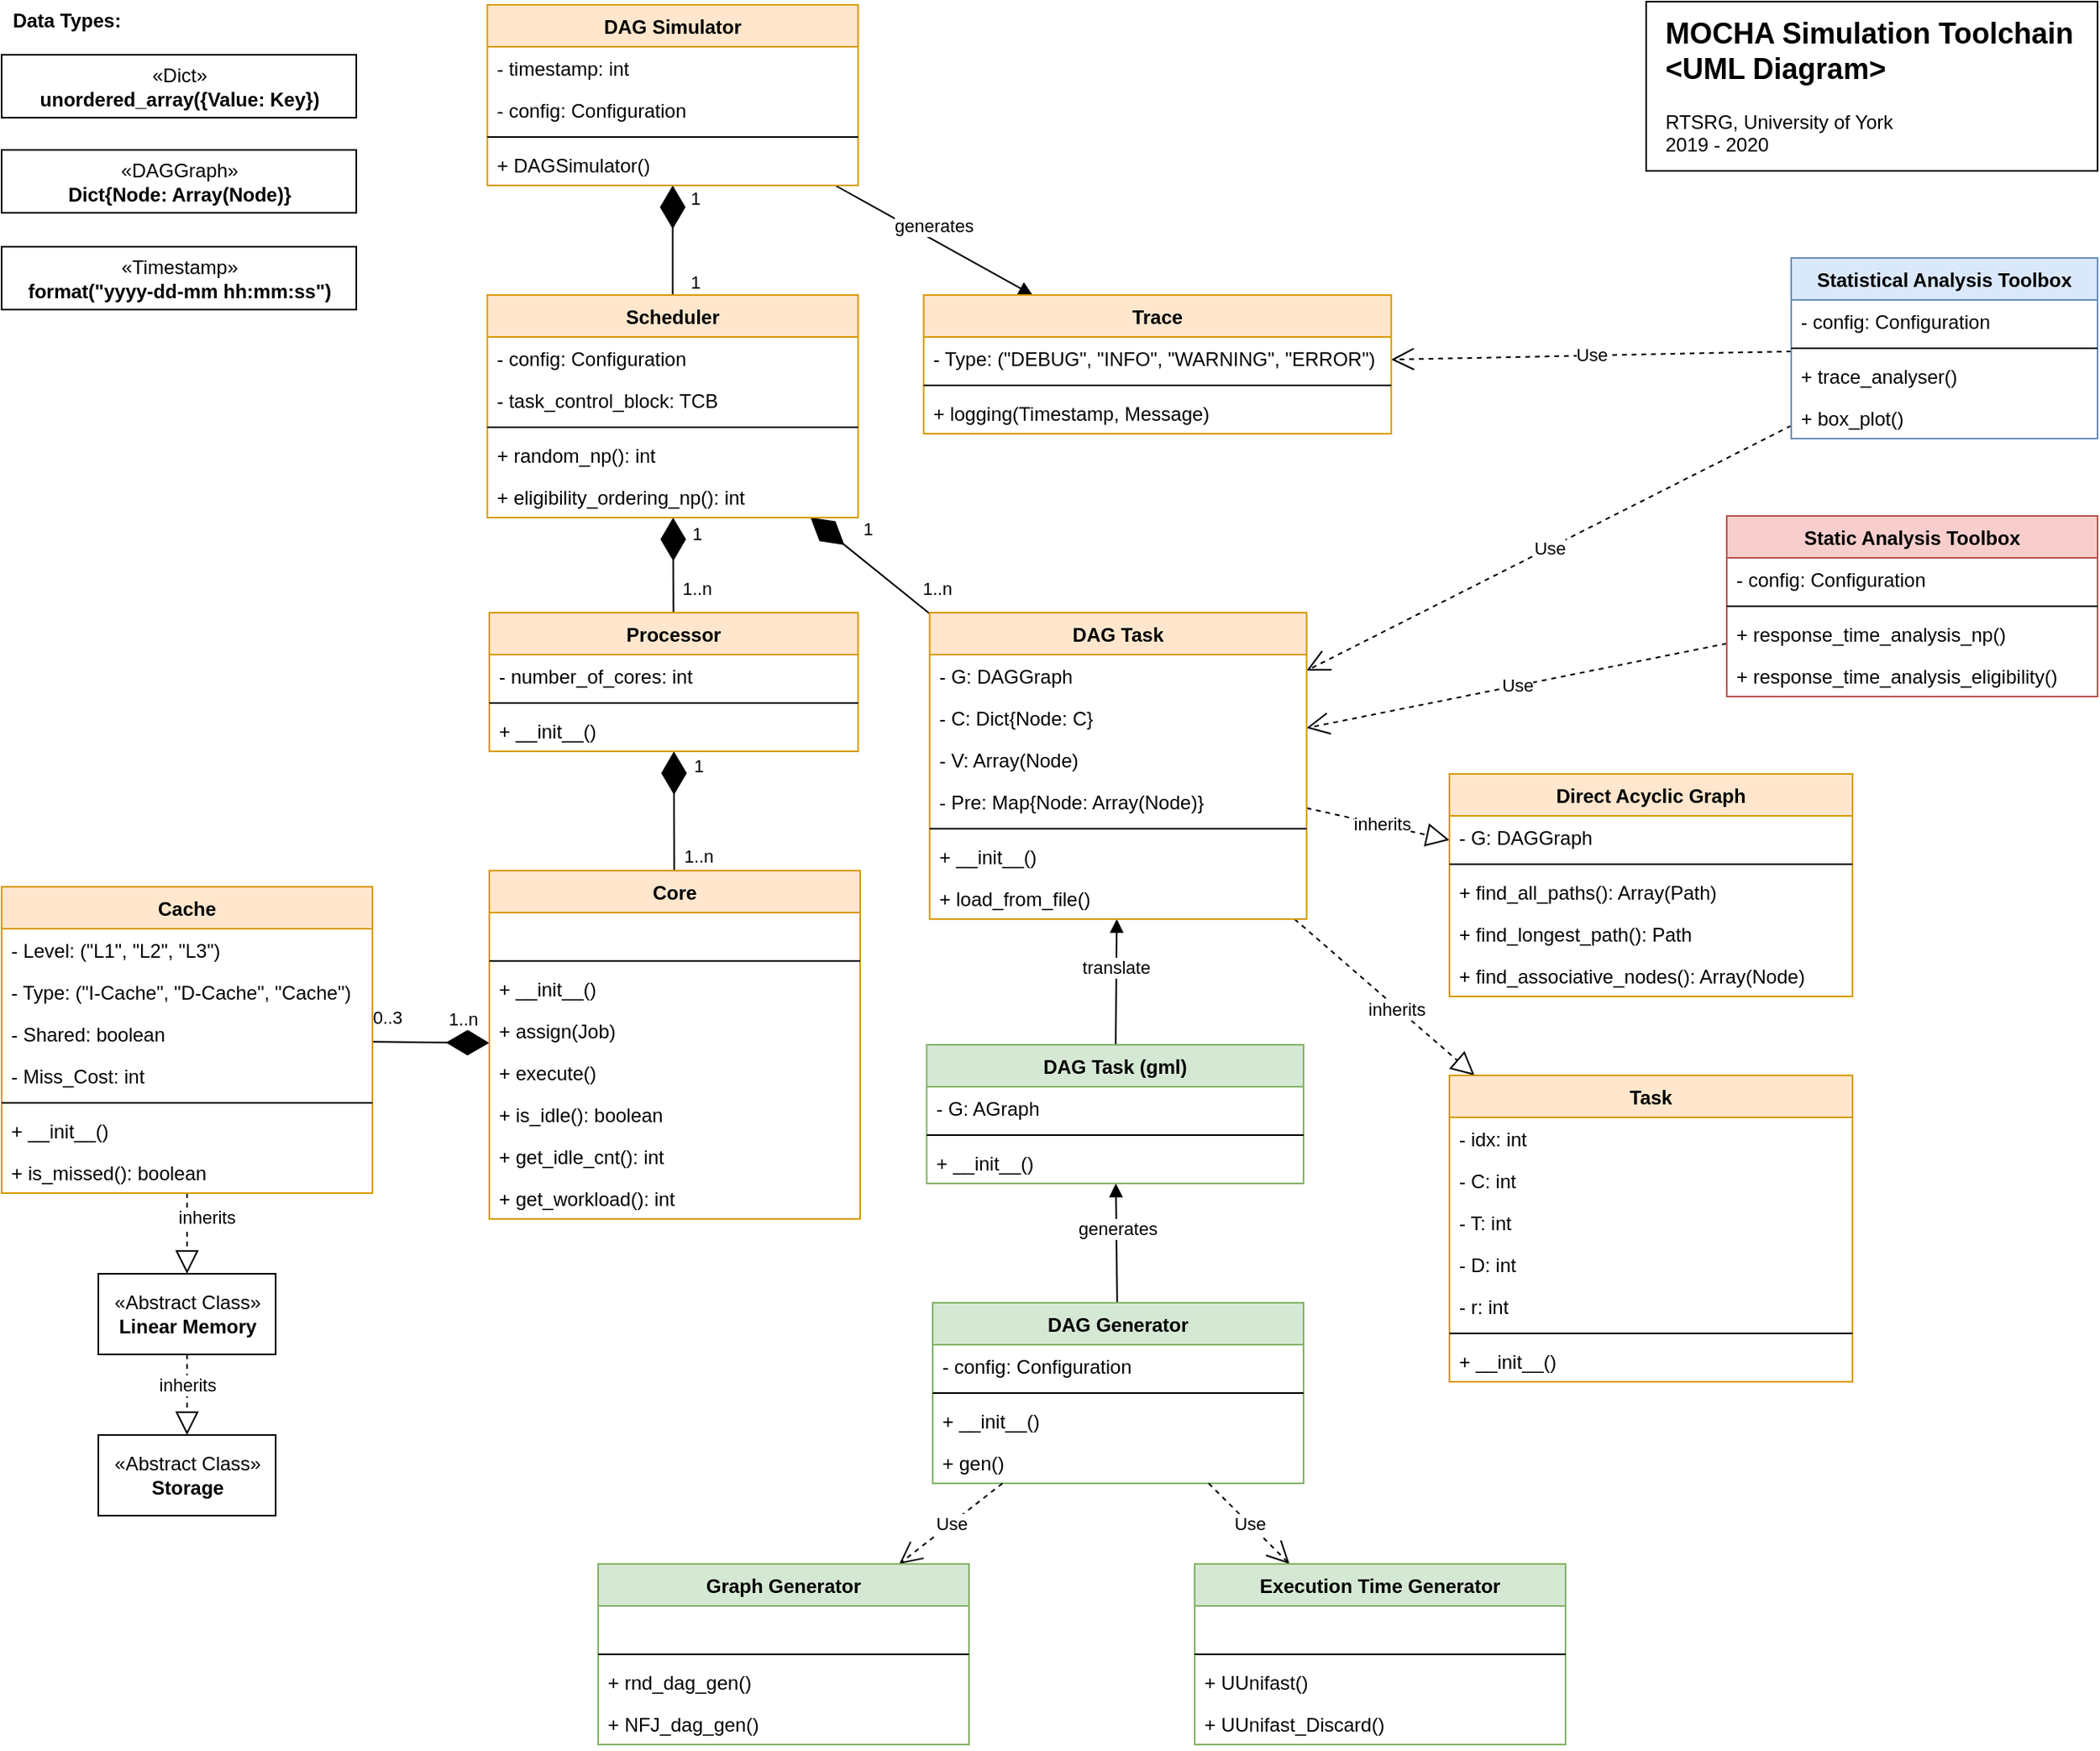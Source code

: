<mxfile version="13.0.3" type="device"><diagram id="6-OH7U_03vElTwhA2fwM" name="Page-1"><mxGraphModel dx="893" dy="1185" grid="1" gridSize="10" guides="1" tooltips="1" connect="1" arrows="1" fold="1" page="1" pageScale="1" pageWidth="1169" pageHeight="827" math="0" shadow="0"><root><mxCell id="0"/><mxCell id="1" parent="0"/><mxCell id="pnFGtpSJ7xCQmjL27AqW-20" value="" style="rounded=0;whiteSpace=wrap;html=1;" vertex="1" parent="1"><mxGeometry x="2210" y="21" width="280" height="105" as="geometry"/></mxCell><mxCell id="3ggw4zeHpCpovU7XsNyM-5" value="" style="endArrow=diamondThin;endFill=1;endSize=24;html=1;" parent="1" source="3ggw4zeHpCpovU7XsNyM-1" target="w5lps-WtKNnijoHzqmJ7-140" edge="1"><mxGeometry width="160" relative="1" as="geometry"><mxPoint x="1741.25" y="273" as="sourcePoint"/><mxPoint x="1901.25" y="273" as="targetPoint"/></mxGeometry></mxCell><mxCell id="3ggw4zeHpCpovU7XsNyM-6" value="1" style="edgeLabel;html=1;align=center;verticalAlign=middle;resizable=0;points=[];" parent="3ggw4zeHpCpovU7XsNyM-5" vertex="1" connectable="0"><mxGeometry x="0.575" y="-1" relative="1" as="geometry"><mxPoint x="13.55" y="-7.05" as="offset"/></mxGeometry></mxCell><mxCell id="3ggw4zeHpCpovU7XsNyM-15" value="1..n" style="edgeLabel;html=1;align=center;verticalAlign=middle;resizable=0;points=[];" parent="3ggw4zeHpCpovU7XsNyM-5" vertex="1" connectable="0"><mxGeometry x="-0.841" relative="1" as="geometry"><mxPoint x="14.71" y="-3.6" as="offset"/></mxGeometry></mxCell><mxCell id="3ggw4zeHpCpovU7XsNyM-29" value="" style="endArrow=diamondThin;endFill=1;endSize=24;html=1;" parent="1" source="3ggw4zeHpCpovU7XsNyM-25" target="3ggw4zeHpCpovU7XsNyM-1" edge="1"><mxGeometry width="160" relative="1" as="geometry"><mxPoint x="1651.257" y="459" as="sourcePoint"/><mxPoint x="1450" y="703" as="targetPoint"/></mxGeometry></mxCell><mxCell id="3ggw4zeHpCpovU7XsNyM-30" value="1..n" style="edgeLabel;html=1;align=center;verticalAlign=middle;resizable=0;points=[];" parent="3ggw4zeHpCpovU7XsNyM-29" vertex="1" connectable="0"><mxGeometry x="0.575" y="-1" relative="1" as="geometry"><mxPoint x="-0.8" y="-16" as="offset"/></mxGeometry></mxCell><mxCell id="3ggw4zeHpCpovU7XsNyM-31" value="0..3" style="edgeLabel;html=1;align=center;verticalAlign=middle;resizable=0;points=[];" parent="3ggw4zeHpCpovU7XsNyM-29" vertex="1" connectable="0"><mxGeometry x="-0.841" relative="1" as="geometry"><mxPoint x="2.8" y="-15" as="offset"/></mxGeometry></mxCell><mxCell id="3ggw4zeHpCpovU7XsNyM-70" value="Use" style="endArrow=open;endSize=12;dashed=1;html=1;" parent="1" source="3ggw4zeHpCpovU7XsNyM-66" target="3ggw4zeHpCpovU7XsNyM-47" edge="1"><mxGeometry width="160" relative="1" as="geometry"><mxPoint x="1111.25" y="493" as="sourcePoint"/><mxPoint x="1271.25" y="493" as="targetPoint"/></mxGeometry></mxCell><mxCell id="3ggw4zeHpCpovU7XsNyM-71" value="Use" style="endArrow=open;endSize=12;dashed=1;html=1;" parent="1" source="3ggw4zeHpCpovU7XsNyM-66" target="w5lps-WtKNnijoHzqmJ7-148" edge="1"><mxGeometry width="160" relative="1" as="geometry"><mxPoint x="1369.983" y="353" as="sourcePoint"/><mxPoint x="1442.517" y="289.0" as="targetPoint"/></mxGeometry></mxCell><mxCell id="3ggw4zeHpCpovU7XsNyM-72" value="Use" style="endArrow=open;endSize=12;dashed=1;html=1;" parent="1" source="3ggw4zeHpCpovU7XsNyM-62" target="w5lps-WtKNnijoHzqmJ7-148" edge="1"><mxGeometry width="160" relative="1" as="geometry"><mxPoint x="2212.927" y="453" as="sourcePoint"/><mxPoint x="2169.573" y="229.0" as="targetPoint"/></mxGeometry></mxCell><mxCell id="3ggw4zeHpCpovU7XsNyM-73" value="" style="endArrow=block;dashed=1;endFill=0;endSize=12;html=1;" parent="1" source="w5lps-WtKNnijoHzqmJ7-148" target="-hGD3cOcRjUI10XlKeV7-1" edge="1"><mxGeometry width="160" relative="1" as="geometry"><mxPoint x="1971.25" y="733" as="sourcePoint"/><mxPoint x="2131.25" y="733" as="targetPoint"/></mxGeometry></mxCell><mxCell id="3ggw4zeHpCpovU7XsNyM-74" value="inherits" style="edgeLabel;html=1;align=center;verticalAlign=middle;resizable=0;points=[];" parent="3ggw4zeHpCpovU7XsNyM-73" vertex="1" connectable="0"><mxGeometry x="0.287" relative="1" as="geometry"><mxPoint x="-10.7" y="-2.87" as="offset"/></mxGeometry></mxCell><mxCell id="3ggw4zeHpCpovU7XsNyM-75" value="" style="endArrow=block;dashed=1;endFill=0;endSize=12;html=1;" parent="1" source="w5lps-WtKNnijoHzqmJ7-148" target="3ggw4zeHpCpovU7XsNyM-8" edge="1"><mxGeometry width="160" relative="1" as="geometry"><mxPoint x="2041.25" y="421.994" as="sourcePoint"/><mxPoint x="2137.5" y="386.696" as="targetPoint"/></mxGeometry></mxCell><mxCell id="3ggw4zeHpCpovU7XsNyM-76" value="inherits" style="edgeLabel;html=1;align=center;verticalAlign=middle;resizable=0;points=[];" parent="3ggw4zeHpCpovU7XsNyM-75" vertex="1" connectable="0"><mxGeometry x="0.287" relative="1" as="geometry"><mxPoint x="-8.73" y="-6.8" as="offset"/></mxGeometry></mxCell><mxCell id="3ggw4zeHpCpovU7XsNyM-82" value="generates" style="html=1;verticalAlign=bottom;endArrow=block;" parent="1" source="3ggw4zeHpCpovU7XsNyM-99" target="gYqfbF2HF4diBc53iQR2-1" edge="1"><mxGeometry width="80" relative="1" as="geometry"><mxPoint x="2040" y="-47" as="sourcePoint"/><mxPoint x="1864.372" y="849" as="targetPoint"/></mxGeometry></mxCell><mxCell id="3ggw4zeHpCpovU7XsNyM-83" value="generates" style="html=1;verticalAlign=bottom;endArrow=block;" parent="1" source="3ggw4zeHpCpovU7XsNyM-94" target="3ggw4zeHpCpovU7XsNyM-47" edge="1"><mxGeometry width="80" relative="1" as="geometry"><mxPoint x="1111.25" y="86" as="sourcePoint"/><mxPoint x="1191.25" y="86" as="targetPoint"/></mxGeometry></mxCell><mxCell id="NVMsDPzchAU0mMz19GeN-33" value="" style="endArrow=diamondThin;endFill=1;endSize=24;html=1;" parent="1" source="w5lps-WtKNnijoHzqmJ7-144" target="3ggw4zeHpCpovU7XsNyM-94" edge="1"><mxGeometry width="160" relative="1" as="geometry"><mxPoint x="1330" y="133" as="sourcePoint"/><mxPoint x="1340" y="243" as="targetPoint"/></mxGeometry></mxCell><mxCell id="NVMsDPzchAU0mMz19GeN-36" value="1" style="edgeLabel;html=1;align=center;verticalAlign=middle;resizable=0;points=[];" parent="NVMsDPzchAU0mMz19GeN-33" vertex="1" connectable="0"><mxGeometry x="0.623" relative="1" as="geometry"><mxPoint x="13.75" y="-4.8" as="offset"/></mxGeometry></mxCell><mxCell id="NVMsDPzchAU0mMz19GeN-37" value="1" style="edgeLabel;html=1;align=center;verticalAlign=middle;resizable=0;points=[];" parent="NVMsDPzchAU0mMz19GeN-33" vertex="1" connectable="0"><mxGeometry x="-0.753" relative="1" as="geometry"><mxPoint x="13.75" as="offset"/></mxGeometry></mxCell><mxCell id="NVMsDPzchAU0mMz19GeN-35" value="" style="endArrow=diamondThin;endFill=1;endSize=24;html=1;" parent="1" source="w5lps-WtKNnijoHzqmJ7-140" target="w5lps-WtKNnijoHzqmJ7-144" edge="1"><mxGeometry width="160" relative="1" as="geometry"><mxPoint x="1190" y="292.0" as="sourcePoint"/><mxPoint x="1350" y="292.0" as="targetPoint"/></mxGeometry></mxCell><mxCell id="NVMsDPzchAU0mMz19GeN-38" value="1" style="edgeLabel;html=1;align=center;verticalAlign=middle;resizable=0;points=[];" parent="NVMsDPzchAU0mMz19GeN-35" vertex="1" connectable="0"><mxGeometry x="0.695" y="-4" relative="1" as="geometry"><mxPoint x="10" y="0.67" as="offset"/></mxGeometry></mxCell><mxCell id="NVMsDPzchAU0mMz19GeN-39" value="1..n" style="edgeLabel;html=1;align=center;verticalAlign=middle;resizable=0;points=[];" parent="NVMsDPzchAU0mMz19GeN-35" vertex="1" connectable="0"><mxGeometry x="-0.781" relative="1" as="geometry"><mxPoint x="14.19" y="-8.8" as="offset"/></mxGeometry></mxCell><mxCell id="NVMsDPzchAU0mMz19GeN-40" value="" style="endArrow=diamondThin;endFill=1;endSize=24;html=1;" parent="1" source="w5lps-WtKNnijoHzqmJ7-148" target="w5lps-WtKNnijoHzqmJ7-144" edge="1"><mxGeometry width="160" relative="1" as="geometry"><mxPoint x="1770.002" y="375" as="sourcePoint"/><mxPoint x="1770.265" y="303" as="targetPoint"/></mxGeometry></mxCell><mxCell id="NVMsDPzchAU0mMz19GeN-41" value="1" style="edgeLabel;html=1;align=center;verticalAlign=middle;resizable=0;points=[];" parent="NVMsDPzchAU0mMz19GeN-40" vertex="1" connectable="0"><mxGeometry x="0.695" y="-4" relative="1" as="geometry"><mxPoint x="21.01" y="0.67" as="offset"/></mxGeometry></mxCell><mxCell id="NVMsDPzchAU0mMz19GeN-42" value="1..n" style="edgeLabel;html=1;align=center;verticalAlign=middle;resizable=0;points=[];" parent="NVMsDPzchAU0mMz19GeN-40" vertex="1" connectable="0"><mxGeometry x="-0.781" relative="1" as="geometry"><mxPoint x="12.7" y="-8.96" as="offset"/></mxGeometry></mxCell><mxCell id="LSSNZUkn78cPcy1X6nxh-16" value="«Abstract Class»&lt;br&gt;&lt;b&gt;Linear Memory&lt;/b&gt;" style="html=1;" parent="1" vertex="1"><mxGeometry x="1250" y="810" width="110" height="50" as="geometry"/></mxCell><mxCell id="LSSNZUkn78cPcy1X6nxh-17" value="«Abstract Class»&lt;br&gt;&lt;b&gt;Storage&lt;/b&gt;" style="html=1;" parent="1" vertex="1"><mxGeometry x="1250" y="910" width="110" height="50" as="geometry"/></mxCell><mxCell id="LSSNZUkn78cPcy1X6nxh-19" value="" style="endArrow=block;dashed=1;endFill=0;endSize=12;html=1;" parent="1" source="3ggw4zeHpCpovU7XsNyM-25" target="LSSNZUkn78cPcy1X6nxh-16" edge="1"><mxGeometry width="160" relative="1" as="geometry"><mxPoint x="776" y="510" as="sourcePoint"/><mxPoint x="936" y="510" as="targetPoint"/></mxGeometry></mxCell><mxCell id="LSSNZUkn78cPcy1X6nxh-20" value="inherits" style="edgeLabel;html=1;align=center;verticalAlign=middle;resizable=0;points=[];" parent="LSSNZUkn78cPcy1X6nxh-19" vertex="1" connectable="0"><mxGeometry x="0.175" y="1" relative="1" as="geometry"><mxPoint x="11" y="-15" as="offset"/></mxGeometry></mxCell><mxCell id="LSSNZUkn78cPcy1X6nxh-21" value="" style="endArrow=block;dashed=1;endFill=0;endSize=12;html=1;" parent="1" source="LSSNZUkn78cPcy1X6nxh-16" target="LSSNZUkn78cPcy1X6nxh-17" edge="1"><mxGeometry width="160" relative="1" as="geometry"><mxPoint x="1200" y="675" as="sourcePoint"/><mxPoint x="1106" y="675" as="targetPoint"/></mxGeometry></mxCell><mxCell id="LSSNZUkn78cPcy1X6nxh-22" value="inherits" style="edgeLabel;html=1;align=center;verticalAlign=middle;resizable=0;points=[];" parent="LSSNZUkn78cPcy1X6nxh-21" vertex="1" connectable="0"><mxGeometry x="0.175" y="1" relative="1" as="geometry"><mxPoint x="-1" y="-11" as="offset"/></mxGeometry></mxCell><mxCell id="LSSNZUkn78cPcy1X6nxh-25" value="«DAGGraph»&lt;br&gt;&lt;b&gt;Dict{Node: Array(Node)}&lt;/b&gt;" style="html=1;" parent="1" vertex="1"><mxGeometry x="1190" y="113" width="220" height="39" as="geometry"/></mxCell><mxCell id="LSSNZUkn78cPcy1X6nxh-26" value="&lt;font style=&quot;font-size: 18px&quot;&gt;MOCHA Simulation Toolchain&lt;br&gt;&amp;lt;UML Diagram&amp;gt;&lt;/font&gt;&lt;br&gt;&lt;span style=&quot;font-weight: normal&quot;&gt;&lt;br&gt;RTSRG, University of York&lt;br&gt;2019 - 2020&lt;/span&gt;" style="text;html=1;align=left;verticalAlign=middle;resizable=0;points=[];autosize=1;fontStyle=1" parent="1" vertex="1"><mxGeometry x="2220" y="33.5" width="270" height="80" as="geometry"/></mxCell><mxCell id="LSSNZUkn78cPcy1X6nxh-29" value="«Dict»&lt;br&gt;&lt;b&gt;unordered_array({Value: Key})&lt;/b&gt;" style="html=1;" parent="1" vertex="1"><mxGeometry x="1190" y="54" width="220" height="39" as="geometry"/></mxCell><mxCell id="LSSNZUkn78cPcy1X6nxh-32" value="Data Types:" style="text;html=1;align=center;verticalAlign=middle;resizable=0;points=[];autosize=1;fontStyle=1" parent="1" vertex="1"><mxGeometry x="1190" y="23" width="80" height="20" as="geometry"/></mxCell><mxCell id="LSSNZUkn78cPcy1X6nxh-33" value="«Timestamp»&lt;br&gt;&lt;b&gt;format(&quot;yyyy-dd-mm hh:mm:ss&quot;)&lt;/b&gt;" style="html=1;" parent="1" vertex="1"><mxGeometry x="1190" y="173" width="220" height="39" as="geometry"/></mxCell><mxCell id="3ggw4zeHpCpovU7XsNyM-94" value="DAG Simulator" style="swimlane;fontStyle=1;align=center;verticalAlign=top;childLayout=stackLayout;horizontal=1;startSize=26;horizontalStack=0;resizeParent=1;resizeParentMax=0;resizeLast=0;collapsible=1;marginBottom=0;fillColor=#ffe6cc;strokeColor=#d79b00;" parent="1" vertex="1"><mxGeometry x="1491.25" y="23" width="230" height="112" as="geometry"><mxRectangle x="940" y="741" width="90" height="26" as="alternateBounds"/></mxGeometry></mxCell><mxCell id="NVMsDPzchAU0mMz19GeN-3" value="- timestamp: int" style="text;strokeColor=none;fillColor=none;align=left;verticalAlign=top;spacingLeft=4;spacingRight=4;overflow=hidden;rotatable=0;points=[[0,0.5],[1,0.5]];portConstraint=eastwest;" parent="3ggw4zeHpCpovU7XsNyM-94" vertex="1"><mxGeometry y="26" width="230" height="26" as="geometry"/></mxCell><mxCell id="NVMsDPzchAU0mMz19GeN-26" value="- config: Configuration" style="text;strokeColor=none;fillColor=none;align=left;verticalAlign=top;spacingLeft=4;spacingRight=4;overflow=hidden;rotatable=0;points=[[0,0.5],[1,0.5]];portConstraint=eastwest;" parent="3ggw4zeHpCpovU7XsNyM-94" vertex="1"><mxGeometry y="52" width="230" height="26" as="geometry"/></mxCell><mxCell id="3ggw4zeHpCpovU7XsNyM-96" value="" style="line;strokeWidth=1;fillColor=none;align=left;verticalAlign=middle;spacingTop=-1;spacingLeft=3;spacingRight=3;rotatable=0;labelPosition=right;points=[];portConstraint=eastwest;" parent="3ggw4zeHpCpovU7XsNyM-94" vertex="1"><mxGeometry y="78" width="230" height="8" as="geometry"/></mxCell><mxCell id="NVMsDPzchAU0mMz19GeN-2" value="+ DAGSimulator()" style="text;strokeColor=none;fillColor=none;align=left;verticalAlign=top;spacingLeft=4;spacingRight=4;overflow=hidden;rotatable=0;points=[[0,0.5],[1,0.5]];portConstraint=eastwest;" parent="3ggw4zeHpCpovU7XsNyM-94" vertex="1"><mxGeometry y="86" width="230" height="26" as="geometry"/></mxCell><mxCell id="w5lps-WtKNnijoHzqmJ7-144" value="Scheduler" style="swimlane;fontStyle=1;align=center;verticalAlign=top;childLayout=stackLayout;horizontal=1;startSize=26;horizontalStack=0;resizeParent=1;resizeParentMax=0;resizeLast=0;collapsible=1;marginBottom=0;fillColor=#ffe6cc;strokeColor=#d79b00;" parent="1" vertex="1"><mxGeometry x="1491.25" y="203" width="230" height="138" as="geometry"><mxRectangle x="940" y="741" width="90" height="26" as="alternateBounds"/></mxGeometry></mxCell><mxCell id="NVMsDPzchAU0mMz19GeN-11" value="- config: Configuration" style="text;strokeColor=none;fillColor=none;align=left;verticalAlign=top;spacingLeft=4;spacingRight=4;overflow=hidden;rotatable=0;points=[[0,0.5],[1,0.5]];portConstraint=eastwest;" parent="w5lps-WtKNnijoHzqmJ7-144" vertex="1"><mxGeometry y="26" width="230" height="26" as="geometry"/></mxCell><mxCell id="NVMsDPzchAU0mMz19GeN-43" value="- task_control_block: TCB" style="text;strokeColor=none;fillColor=none;align=left;verticalAlign=top;spacingLeft=4;spacingRight=4;overflow=hidden;rotatable=0;points=[[0,0.5],[1,0.5]];portConstraint=eastwest;" parent="w5lps-WtKNnijoHzqmJ7-144" vertex="1"><mxGeometry y="52" width="230" height="26" as="geometry"/></mxCell><mxCell id="w5lps-WtKNnijoHzqmJ7-146" value="" style="line;strokeWidth=1;fillColor=none;align=left;verticalAlign=middle;spacingTop=-1;spacingLeft=3;spacingRight=3;rotatable=0;labelPosition=right;points=[];portConstraint=eastwest;" parent="w5lps-WtKNnijoHzqmJ7-144" vertex="1"><mxGeometry y="78" width="230" height="8" as="geometry"/></mxCell><mxCell id="w5lps-WtKNnijoHzqmJ7-147" value="+ random_np(): int" style="text;strokeColor=none;fillColor=none;align=left;verticalAlign=top;spacingLeft=4;spacingRight=4;overflow=hidden;rotatable=0;points=[[0,0.5],[1,0.5]];portConstraint=eastwest;" parent="w5lps-WtKNnijoHzqmJ7-144" vertex="1"><mxGeometry y="86" width="230" height="26" as="geometry"/></mxCell><mxCell id="3ggw4zeHpCpovU7XsNyM-93" value="+ eligibility_ordering_np(): int" style="text;strokeColor=none;fillColor=none;align=left;verticalAlign=top;spacingLeft=4;spacingRight=4;overflow=hidden;rotatable=0;points=[[0,0.5],[1,0.5]];portConstraint=eastwest;" parent="w5lps-WtKNnijoHzqmJ7-144" vertex="1"><mxGeometry y="112" width="230" height="26" as="geometry"/></mxCell><mxCell id="gYqfbF2HF4diBc53iQR2-8" value="translate" style="html=1;verticalAlign=bottom;endArrow=block;" parent="1" source="gYqfbF2HF4diBc53iQR2-1" target="w5lps-WtKNnijoHzqmJ7-148" edge="1"><mxGeometry width="80" relative="1" as="geometry"><mxPoint x="1879.409" y="900" as="sourcePoint"/><mxPoint x="1880.561" y="742" as="targetPoint"/></mxGeometry></mxCell><mxCell id="3ggw4zeHpCpovU7XsNyM-47" value="Trace" style="swimlane;fontStyle=1;align=center;verticalAlign=top;childLayout=stackLayout;horizontal=1;startSize=26;horizontalStack=0;resizeParent=1;resizeParentMax=0;resizeLast=0;collapsible=1;marginBottom=0;fillColor=#ffe6cc;strokeColor=#d79b00;" parent="1" vertex="1"><mxGeometry x="1761.88" y="203" width="290" height="86" as="geometry"/></mxCell><mxCell id="NVMsDPzchAU0mMz19GeN-12" value="- Type: (&quot;DEBUG&quot;, &quot;INFO&quot;, &quot;WARNING&quot;, &quot;ERROR&quot;)" style="text;strokeColor=none;fillColor=none;align=left;verticalAlign=top;spacingLeft=4;spacingRight=4;overflow=hidden;rotatable=0;points=[[0,0.5],[1,0.5]];portConstraint=eastwest;" parent="3ggw4zeHpCpovU7XsNyM-47" vertex="1"><mxGeometry y="26" width="290" height="26" as="geometry"/></mxCell><mxCell id="3ggw4zeHpCpovU7XsNyM-49" value="" style="line;strokeWidth=1;fillColor=none;align=left;verticalAlign=middle;spacingTop=-1;spacingLeft=3;spacingRight=3;rotatable=0;labelPosition=right;points=[];portConstraint=eastwest;" parent="3ggw4zeHpCpovU7XsNyM-47" vertex="1"><mxGeometry y="52" width="290" height="8" as="geometry"/></mxCell><mxCell id="3ggw4zeHpCpovU7XsNyM-50" value="+ logging(Timestamp, Message)" style="text;strokeColor=none;fillColor=none;align=left;verticalAlign=top;spacingLeft=4;spacingRight=4;overflow=hidden;rotatable=0;points=[[0,0.5],[1,0.5]];portConstraint=eastwest;" parent="3ggw4zeHpCpovU7XsNyM-47" vertex="1"><mxGeometry y="60" width="290" height="26" as="geometry"/></mxCell><mxCell id="w5lps-WtKNnijoHzqmJ7-140" value="Processor" style="swimlane;fontStyle=1;align=center;verticalAlign=top;childLayout=stackLayout;horizontal=1;startSize=26;horizontalStack=0;resizeParent=1;resizeParentMax=0;resizeLast=0;collapsible=1;marginBottom=0;fillColor=#ffe6cc;strokeColor=#d79b00;" parent="1" vertex="1"><mxGeometry x="1492.5" y="400" width="228.75" height="86" as="geometry"/></mxCell><mxCell id="NVMsDPzchAU0mMz19GeN-1" value="- number_of_cores: int" style="text;strokeColor=none;fillColor=none;align=left;verticalAlign=top;spacingLeft=4;spacingRight=4;overflow=hidden;rotatable=0;points=[[0,0.5],[1,0.5]];portConstraint=eastwest;" parent="w5lps-WtKNnijoHzqmJ7-140" vertex="1"><mxGeometry y="26" width="228.75" height="26" as="geometry"/></mxCell><mxCell id="w5lps-WtKNnijoHzqmJ7-142" value="" style="line;strokeWidth=1;fillColor=none;align=left;verticalAlign=middle;spacingTop=-1;spacingLeft=3;spacingRight=3;rotatable=0;labelPosition=right;points=[];portConstraint=eastwest;" parent="w5lps-WtKNnijoHzqmJ7-140" vertex="1"><mxGeometry y="52" width="228.75" height="8" as="geometry"/></mxCell><mxCell id="NVMsDPzchAU0mMz19GeN-10" value="+ __init__()" style="text;strokeColor=none;fillColor=none;align=left;verticalAlign=top;spacingLeft=4;spacingRight=4;overflow=hidden;rotatable=0;points=[[0,0.5],[1,0.5]];portConstraint=eastwest;" parent="w5lps-WtKNnijoHzqmJ7-140" vertex="1"><mxGeometry y="60" width="228.75" height="26" as="geometry"/></mxCell><mxCell id="3ggw4zeHpCpovU7XsNyM-1" value="Core" style="swimlane;fontStyle=1;align=center;verticalAlign=top;childLayout=stackLayout;horizontal=1;startSize=26;horizontalStack=0;resizeParent=1;resizeParentMax=0;resizeLast=0;collapsible=1;marginBottom=0;fillColor=#ffe6cc;strokeColor=#d79b00;" parent="1" vertex="1"><mxGeometry x="1492.5" y="560" width="230" height="216" as="geometry"/></mxCell><mxCell id="NVMsDPzchAU0mMz19GeN-9" value=" " style="text;strokeColor=none;fillColor=none;align=left;verticalAlign=top;spacingLeft=4;spacingRight=4;overflow=hidden;rotatable=0;points=[[0,0.5],[1,0.5]];portConstraint=eastwest;" parent="3ggw4zeHpCpovU7XsNyM-1" vertex="1"><mxGeometry y="26" width="230" height="26" as="geometry"/></mxCell><mxCell id="3ggw4zeHpCpovU7XsNyM-3" value="" style="line;strokeWidth=1;fillColor=none;align=left;verticalAlign=middle;spacingTop=-1;spacingLeft=3;spacingRight=3;rotatable=0;labelPosition=right;points=[];portConstraint=eastwest;" parent="3ggw4zeHpCpovU7XsNyM-1" vertex="1"><mxGeometry y="52" width="230" height="8" as="geometry"/></mxCell><mxCell id="NVMsDPzchAU0mMz19GeN-49" value="+ __init__()" style="text;strokeColor=none;fillColor=none;align=left;verticalAlign=top;spacingLeft=4;spacingRight=4;overflow=hidden;rotatable=0;points=[[0,0.5],[1,0.5]];portConstraint=eastwest;" parent="3ggw4zeHpCpovU7XsNyM-1" vertex="1"><mxGeometry y="60" width="230" height="26" as="geometry"/></mxCell><mxCell id="3ggw4zeHpCpovU7XsNyM-87" value="+ assign(Job)" style="text;strokeColor=none;fillColor=none;align=left;verticalAlign=top;spacingLeft=4;spacingRight=4;overflow=hidden;rotatable=0;points=[[0,0.5],[1,0.5]];portConstraint=eastwest;" parent="3ggw4zeHpCpovU7XsNyM-1" vertex="1"><mxGeometry y="86" width="230" height="26" as="geometry"/></mxCell><mxCell id="3ggw4zeHpCpovU7XsNyM-88" value="+ execute()" style="text;strokeColor=none;fillColor=none;align=left;verticalAlign=top;spacingLeft=4;spacingRight=4;overflow=hidden;rotatable=0;points=[[0,0.5],[1,0.5]];portConstraint=eastwest;" parent="3ggw4zeHpCpovU7XsNyM-1" vertex="1"><mxGeometry y="112" width="230" height="26" as="geometry"/></mxCell><mxCell id="3ggw4zeHpCpovU7XsNyM-84" value="+ is_idle(): boolean" style="text;strokeColor=none;fillColor=none;align=left;verticalAlign=top;spacingLeft=4;spacingRight=4;overflow=hidden;rotatable=0;points=[[0,0.5],[1,0.5]];portConstraint=eastwest;" parent="3ggw4zeHpCpovU7XsNyM-1" vertex="1"><mxGeometry y="138" width="230" height="26" as="geometry"/></mxCell><mxCell id="3ggw4zeHpCpovU7XsNyM-86" value="+ get_idle_cnt(): int" style="text;strokeColor=none;fillColor=none;align=left;verticalAlign=top;spacingLeft=4;spacingRight=4;overflow=hidden;rotatable=0;points=[[0,0.5],[1,0.5]];portConstraint=eastwest;" parent="3ggw4zeHpCpovU7XsNyM-1" vertex="1"><mxGeometry y="164" width="230" height="26" as="geometry"/></mxCell><mxCell id="3ggw4zeHpCpovU7XsNyM-85" value="+ get_workload(): int" style="text;strokeColor=none;fillColor=none;align=left;verticalAlign=top;spacingLeft=4;spacingRight=4;overflow=hidden;rotatable=0;points=[[0,0.5],[1,0.5]];portConstraint=eastwest;" parent="3ggw4zeHpCpovU7XsNyM-1" vertex="1"><mxGeometry y="190" width="230" height="26" as="geometry"/></mxCell><mxCell id="3ggw4zeHpCpovU7XsNyM-99" value="DAG Generator" style="swimlane;fontStyle=1;align=center;verticalAlign=top;childLayout=stackLayout;horizontal=1;startSize=26;horizontalStack=0;resizeParent=1;resizeParentMax=0;resizeLast=0;collapsible=1;marginBottom=0;fillColor=#d5e8d4;strokeColor=#82b366;" parent="1" vertex="1"><mxGeometry x="1767.51" y="828" width="230" height="112" as="geometry"><mxRectangle x="940" y="741" width="90" height="26" as="alternateBounds"/></mxGeometry></mxCell><mxCell id="NVMsDPzchAU0mMz19GeN-5" value="- config: Configuration" style="text;strokeColor=none;fillColor=none;align=left;verticalAlign=top;spacingLeft=4;spacingRight=4;overflow=hidden;rotatable=0;points=[[0,0.5],[1,0.5]];portConstraint=eastwest;" parent="3ggw4zeHpCpovU7XsNyM-99" vertex="1"><mxGeometry y="26" width="230" height="26" as="geometry"/></mxCell><mxCell id="3ggw4zeHpCpovU7XsNyM-101" value="" style="line;strokeWidth=1;fillColor=none;align=left;verticalAlign=middle;spacingTop=-1;spacingLeft=3;spacingRight=3;rotatable=0;labelPosition=right;points=[];portConstraint=eastwest;" parent="3ggw4zeHpCpovU7XsNyM-99" vertex="1"><mxGeometry y="52" width="230" height="8" as="geometry"/></mxCell><mxCell id="NVMsDPzchAU0mMz19GeN-4" value="+ __init__()" style="text;strokeColor=none;fillColor=none;align=left;verticalAlign=top;spacingLeft=4;spacingRight=4;overflow=hidden;rotatable=0;points=[[0,0.5],[1,0.5]];portConstraint=eastwest;" parent="3ggw4zeHpCpovU7XsNyM-99" vertex="1"><mxGeometry y="60" width="230" height="26" as="geometry"/></mxCell><mxCell id="NVMsDPzchAU0mMz19GeN-25" value="+ gen()" style="text;strokeColor=none;fillColor=none;align=left;verticalAlign=top;spacingLeft=4;spacingRight=4;overflow=hidden;rotatable=0;points=[[0,0.5],[1,0.5]];portConstraint=eastwest;" parent="3ggw4zeHpCpovU7XsNyM-99" vertex="1"><mxGeometry y="86" width="230" height="26" as="geometry"/></mxCell><mxCell id="gYqfbF2HF4diBc53iQR2-1" value="DAG Task (gml)" style="swimlane;fontStyle=1;align=center;verticalAlign=top;childLayout=stackLayout;horizontal=1;startSize=26;horizontalStack=0;resizeParent=1;resizeParentMax=0;resizeLast=0;collapsible=1;marginBottom=0;fillColor=#d5e8d4;strokeColor=#82b366;" parent="1" vertex="1"><mxGeometry x="1763.76" y="668" width="233.75" height="86" as="geometry"/></mxCell><mxCell id="gYqfbF2HF4diBc53iQR2-2" value="- G: AGraph" style="text;strokeColor=none;fillColor=none;align=left;verticalAlign=top;spacingLeft=4;spacingRight=4;overflow=hidden;rotatable=0;points=[[0,0.5],[1,0.5]];portConstraint=eastwest;" parent="gYqfbF2HF4diBc53iQR2-1" vertex="1"><mxGeometry y="26" width="233.75" height="26" as="geometry"/></mxCell><mxCell id="gYqfbF2HF4diBc53iQR2-6" value="" style="line;strokeWidth=1;fillColor=none;align=left;verticalAlign=middle;spacingTop=-1;spacingLeft=3;spacingRight=3;rotatable=0;labelPosition=right;points=[];portConstraint=eastwest;" parent="gYqfbF2HF4diBc53iQR2-1" vertex="1"><mxGeometry y="52" width="233.75" height="8" as="geometry"/></mxCell><mxCell id="gYqfbF2HF4diBc53iQR2-7" value="+ __init__()" style="text;strokeColor=none;fillColor=none;align=left;verticalAlign=top;spacingLeft=4;spacingRight=4;overflow=hidden;rotatable=0;points=[[0,0.5],[1,0.5]];portConstraint=eastwest;" parent="gYqfbF2HF4diBc53iQR2-1" vertex="1"><mxGeometry y="60" width="233.75" height="26" as="geometry"/></mxCell><mxCell id="pnFGtpSJ7xCQmjL27AqW-16" value="Use" style="endArrow=open;endSize=12;dashed=1;html=1;" edge="1" parent="1" source="3ggw4zeHpCpovU7XsNyM-99" target="pnFGtpSJ7xCQmjL27AqW-4"><mxGeometry width="160" relative="1" as="geometry"><mxPoint x="2136" y="434.203" as="sourcePoint"/><mxPoint x="2005.63" y="471.533" as="targetPoint"/></mxGeometry></mxCell><mxCell id="pnFGtpSJ7xCQmjL27AqW-17" value="Use" style="endArrow=open;endSize=12;dashed=1;html=1;" edge="1" parent="1" source="3ggw4zeHpCpovU7XsNyM-99" target="pnFGtpSJ7xCQmjL27AqW-9"><mxGeometry width="160" relative="1" as="geometry"><mxPoint x="2146" y="444.203" as="sourcePoint"/><mxPoint x="2015.63" y="481.533" as="targetPoint"/></mxGeometry></mxCell><mxCell id="-hGD3cOcRjUI10XlKeV7-1" value="Direct Acyclic Graph" style="swimlane;fontStyle=1;align=center;verticalAlign=top;childLayout=stackLayout;horizontal=1;startSize=26;horizontalStack=0;resizeParent=1;resizeParentMax=0;resizeLast=0;collapsible=1;marginBottom=0;fillColor=#ffe6cc;strokeColor=#d79b00;" parent="1" vertex="1"><mxGeometry x="2088" y="500" width="250" height="138" as="geometry"><mxRectangle x="1786.25" y="940" width="70" height="26" as="alternateBounds"/></mxGeometry></mxCell><mxCell id="-hGD3cOcRjUI10XlKeV7-2" value="- G: DAGGraph" style="text;strokeColor=none;fillColor=none;align=left;verticalAlign=top;spacingLeft=4;spacingRight=4;overflow=hidden;rotatable=0;points=[[0,0.5],[1,0.5]];portConstraint=eastwest;" parent="-hGD3cOcRjUI10XlKeV7-1" vertex="1"><mxGeometry y="26" width="250" height="26" as="geometry"/></mxCell><mxCell id="-hGD3cOcRjUI10XlKeV7-3" value="" style="line;strokeWidth=1;fillColor=none;align=left;verticalAlign=middle;spacingTop=-1;spacingLeft=3;spacingRight=3;rotatable=0;labelPosition=right;points=[];portConstraint=eastwest;" parent="-hGD3cOcRjUI10XlKeV7-1" vertex="1"><mxGeometry y="52" width="250" height="8" as="geometry"/></mxCell><mxCell id="-hGD3cOcRjUI10XlKeV7-4" value="+ find_all_paths(): Array(Path)" style="text;strokeColor=none;fillColor=none;align=left;verticalAlign=top;spacingLeft=4;spacingRight=4;overflow=hidden;rotatable=0;points=[[0,0.5],[1,0.5]];portConstraint=eastwest;" parent="-hGD3cOcRjUI10XlKeV7-1" vertex="1"><mxGeometry y="60" width="250" height="26" as="geometry"/></mxCell><mxCell id="3ggw4zeHpCpovU7XsNyM-37" value="+ find_longest_path(): Path" style="text;strokeColor=none;fillColor=none;align=left;verticalAlign=top;spacingLeft=4;spacingRight=4;overflow=hidden;rotatable=0;points=[[0,0.5],[1,0.5]];portConstraint=eastwest;" parent="-hGD3cOcRjUI10XlKeV7-1" vertex="1"><mxGeometry y="86" width="250" height="26" as="geometry"/></mxCell><mxCell id="3ggw4zeHpCpovU7XsNyM-38" value="+ find_associative_nodes(): Array(Node)" style="text;strokeColor=none;fillColor=none;align=left;verticalAlign=top;spacingLeft=4;spacingRight=4;overflow=hidden;rotatable=0;points=[[0,0.5],[1,0.5]];portConstraint=eastwest;" parent="-hGD3cOcRjUI10XlKeV7-1" vertex="1"><mxGeometry y="112" width="250" height="26" as="geometry"/></mxCell><mxCell id="3ggw4zeHpCpovU7XsNyM-8" value="Task" style="swimlane;fontStyle=1;align=center;verticalAlign=top;childLayout=stackLayout;horizontal=1;startSize=26;horizontalStack=0;resizeParent=1;resizeParentMax=0;resizeLast=0;collapsible=1;marginBottom=0;fillColor=#ffe6cc;strokeColor=#d79b00;" parent="1" vertex="1"><mxGeometry x="2088" y="687" width="250" height="190" as="geometry"/></mxCell><mxCell id="3ggw4zeHpCpovU7XsNyM-9" value="- idx: int" style="text;strokeColor=none;fillColor=none;align=left;verticalAlign=top;spacingLeft=4;spacingRight=4;overflow=hidden;rotatable=0;points=[[0,0.5],[1,0.5]];portConstraint=eastwest;" parent="3ggw4zeHpCpovU7XsNyM-8" vertex="1"><mxGeometry y="26" width="250" height="26" as="geometry"/></mxCell><mxCell id="pnFGtpSJ7xCQmjL27AqW-3" value="- C: int" style="text;strokeColor=none;fillColor=none;align=left;verticalAlign=top;spacingLeft=4;spacingRight=4;overflow=hidden;rotatable=0;points=[[0,0.5],[1,0.5]];portConstraint=eastwest;" vertex="1" parent="3ggw4zeHpCpovU7XsNyM-8"><mxGeometry y="52" width="250" height="26" as="geometry"/></mxCell><mxCell id="3ggw4zeHpCpovU7XsNyM-22" value="- T: int" style="text;strokeColor=none;fillColor=none;align=left;verticalAlign=top;spacingLeft=4;spacingRight=4;overflow=hidden;rotatable=0;points=[[0,0.5],[1,0.5]];portConstraint=eastwest;" parent="3ggw4zeHpCpovU7XsNyM-8" vertex="1"><mxGeometry y="78" width="250" height="26" as="geometry"/></mxCell><mxCell id="3ggw4zeHpCpovU7XsNyM-23" value="- D: int" style="text;strokeColor=none;fillColor=none;align=left;verticalAlign=top;spacingLeft=4;spacingRight=4;overflow=hidden;rotatable=0;points=[[0,0.5],[1,0.5]];portConstraint=eastwest;" parent="3ggw4zeHpCpovU7XsNyM-8" vertex="1"><mxGeometry y="104" width="250" height="26" as="geometry"/></mxCell><mxCell id="NVMsDPzchAU0mMz19GeN-48" value="- r: int" style="text;strokeColor=none;fillColor=none;align=left;verticalAlign=top;spacingLeft=4;spacingRight=4;overflow=hidden;rotatable=0;points=[[0,0.5],[1,0.5]];portConstraint=eastwest;" parent="3ggw4zeHpCpovU7XsNyM-8" vertex="1"><mxGeometry y="130" width="250" height="26" as="geometry"/></mxCell><mxCell id="3ggw4zeHpCpovU7XsNyM-10" value="" style="line;strokeWidth=1;fillColor=none;align=left;verticalAlign=middle;spacingTop=-1;spacingLeft=3;spacingRight=3;rotatable=0;labelPosition=right;points=[];portConstraint=eastwest;" parent="3ggw4zeHpCpovU7XsNyM-8" vertex="1"><mxGeometry y="156" width="250" height="8" as="geometry"/></mxCell><mxCell id="NVMsDPzchAU0mMz19GeN-7" value="+ __init__()" style="text;strokeColor=none;fillColor=none;align=left;verticalAlign=top;spacingLeft=4;spacingRight=4;overflow=hidden;rotatable=0;points=[[0,0.5],[1,0.5]];portConstraint=eastwest;" parent="3ggw4zeHpCpovU7XsNyM-8" vertex="1"><mxGeometry y="164" width="250" height="26" as="geometry"/></mxCell><mxCell id="w5lps-WtKNnijoHzqmJ7-148" value="DAG Task" style="swimlane;fontStyle=1;align=center;verticalAlign=top;childLayout=stackLayout;horizontal=1;startSize=26;horizontalStack=0;resizeParent=1;resizeParentMax=0;resizeLast=0;collapsible=1;marginBottom=0;fillColor=#ffe6cc;strokeColor=#d79b00;" parent="1" vertex="1"><mxGeometry x="1765.64" y="400" width="233.75" height="190" as="geometry"/></mxCell><mxCell id="w5lps-WtKNnijoHzqmJ7-149" value="- G: DAGGraph" style="text;strokeColor=none;fillColor=none;align=left;verticalAlign=top;spacingLeft=4;spacingRight=4;overflow=hidden;rotatable=0;points=[[0,0.5],[1,0.5]];portConstraint=eastwest;" parent="w5lps-WtKNnijoHzqmJ7-148" vertex="1"><mxGeometry y="26" width="233.75" height="26" as="geometry"/></mxCell><mxCell id="3ggw4zeHpCpovU7XsNyM-24" value="- C: Dict{Node: C}" style="text;strokeColor=none;fillColor=none;align=left;verticalAlign=top;spacingLeft=4;spacingRight=4;overflow=hidden;rotatable=0;points=[[0,0.5],[1,0.5]];portConstraint=eastwest;" parent="w5lps-WtKNnijoHzqmJ7-148" vertex="1"><mxGeometry y="52" width="233.75" height="26" as="geometry"/></mxCell><mxCell id="3ggw4zeHpCpovU7XsNyM-40" value="- V: Array(Node)" style="text;strokeColor=none;fillColor=none;align=left;verticalAlign=top;spacingLeft=4;spacingRight=4;overflow=hidden;rotatable=0;points=[[0,0.5],[1,0.5]];portConstraint=eastwest;" parent="w5lps-WtKNnijoHzqmJ7-148" vertex="1"><mxGeometry y="78" width="233.75" height="26" as="geometry"/></mxCell><mxCell id="3ggw4zeHpCpovU7XsNyM-41" value="- Pre: Map{Node: Array(Node)}" style="text;strokeColor=none;fillColor=none;align=left;verticalAlign=top;spacingLeft=4;spacingRight=4;overflow=hidden;rotatable=0;points=[[0,0.5],[1,0.5]];portConstraint=eastwest;" parent="w5lps-WtKNnijoHzqmJ7-148" vertex="1"><mxGeometry y="104" width="233.75" height="26" as="geometry"/></mxCell><mxCell id="w5lps-WtKNnijoHzqmJ7-150" value="" style="line;strokeWidth=1;fillColor=none;align=left;verticalAlign=middle;spacingTop=-1;spacingLeft=3;spacingRight=3;rotatable=0;labelPosition=right;points=[];portConstraint=eastwest;" parent="w5lps-WtKNnijoHzqmJ7-148" vertex="1"><mxGeometry y="130" width="233.75" height="8" as="geometry"/></mxCell><mxCell id="NVMsDPzchAU0mMz19GeN-8" value="+ __init__()" style="text;strokeColor=none;fillColor=none;align=left;verticalAlign=top;spacingLeft=4;spacingRight=4;overflow=hidden;rotatable=0;points=[[0,0.5],[1,0.5]];portConstraint=eastwest;" parent="w5lps-WtKNnijoHzqmJ7-148" vertex="1"><mxGeometry y="138" width="233.75" height="26" as="geometry"/></mxCell><mxCell id="pnFGtpSJ7xCQmjL27AqW-1" value="+ load_from_file()" style="text;strokeColor=none;fillColor=none;align=left;verticalAlign=top;spacingLeft=4;spacingRight=4;overflow=hidden;rotatable=0;points=[[0,0.5],[1,0.5]];portConstraint=eastwest;" vertex="1" parent="w5lps-WtKNnijoHzqmJ7-148"><mxGeometry y="164" width="233.75" height="26" as="geometry"/></mxCell><mxCell id="3ggw4zeHpCpovU7XsNyM-25" value="Cache" style="swimlane;fontStyle=1;align=center;verticalAlign=top;childLayout=stackLayout;horizontal=1;startSize=26;horizontalStack=0;resizeParent=1;resizeParentMax=0;resizeLast=0;collapsible=1;marginBottom=0;fillColor=#ffe6cc;strokeColor=#d79b00;" parent="1" vertex="1"><mxGeometry x="1190" y="570" width="230" height="190" as="geometry"/></mxCell><mxCell id="3ggw4zeHpCpovU7XsNyM-26" value="- Level: (&quot;L1&quot;, &quot;L2&quot;, &quot;L3&quot;)" style="text;strokeColor=none;fillColor=none;align=left;verticalAlign=top;spacingLeft=4;spacingRight=4;overflow=hidden;rotatable=0;points=[[0,0.5],[1,0.5]];portConstraint=eastwest;" parent="3ggw4zeHpCpovU7XsNyM-25" vertex="1"><mxGeometry y="26" width="230" height="26" as="geometry"/></mxCell><mxCell id="3ggw4zeHpCpovU7XsNyM-28" value="- Type: (&quot;I-Cache&quot;, &quot;D-Cache&quot;, &quot;Cache&quot;) " style="text;strokeColor=none;fillColor=none;align=left;verticalAlign=top;spacingLeft=4;spacingRight=4;overflow=hidden;rotatable=0;points=[[0,0.5],[1,0.5]];portConstraint=eastwest;" parent="3ggw4zeHpCpovU7XsNyM-25" vertex="1"><mxGeometry y="52" width="230" height="26" as="geometry"/></mxCell><mxCell id="pnFGtpSJ7xCQmjL27AqW-21" value="- Shared: boolean " style="text;strokeColor=none;fillColor=none;align=left;verticalAlign=top;spacingLeft=4;spacingRight=4;overflow=hidden;rotatable=0;points=[[0,0.5],[1,0.5]];portConstraint=eastwest;" vertex="1" parent="3ggw4zeHpCpovU7XsNyM-25"><mxGeometry y="78" width="230" height="26" as="geometry"/></mxCell><mxCell id="3ggw4zeHpCpovU7XsNyM-33" value="- Miss_Cost: int" style="text;strokeColor=none;fillColor=none;align=left;verticalAlign=top;spacingLeft=4;spacingRight=4;overflow=hidden;rotatable=0;points=[[0,0.5],[1,0.5]];portConstraint=eastwest;" parent="3ggw4zeHpCpovU7XsNyM-25" vertex="1"><mxGeometry y="104" width="230" height="26" as="geometry"/></mxCell><mxCell id="3ggw4zeHpCpovU7XsNyM-27" value="" style="line;strokeWidth=1;fillColor=none;align=left;verticalAlign=middle;spacingTop=-1;spacingLeft=3;spacingRight=3;rotatable=0;labelPosition=right;points=[];portConstraint=eastwest;" parent="3ggw4zeHpCpovU7XsNyM-25" vertex="1"><mxGeometry y="130" width="230" height="8" as="geometry"/></mxCell><mxCell id="NVMsDPzchAU0mMz19GeN-50" value="+ __init__()" style="text;strokeColor=none;fillColor=none;align=left;verticalAlign=top;spacingLeft=4;spacingRight=4;overflow=hidden;rotatable=0;points=[[0,0.5],[1,0.5]];portConstraint=eastwest;dashed=1;" parent="3ggw4zeHpCpovU7XsNyM-25" vertex="1"><mxGeometry y="138" width="230" height="26" as="geometry"/></mxCell><mxCell id="3ggw4zeHpCpovU7XsNyM-34" value="+ is_missed(): boolean" style="text;strokeColor=none;fillColor=none;align=left;verticalAlign=top;spacingLeft=4;spacingRight=4;overflow=hidden;rotatable=0;points=[[0,0.5],[1,0.5]];portConstraint=eastwest;" parent="3ggw4zeHpCpovU7XsNyM-25" vertex="1"><mxGeometry y="164" width="230" height="26" as="geometry"/></mxCell><mxCell id="pnFGtpSJ7xCQmjL27AqW-4" value="Graph Generator" style="swimlane;fontStyle=1;align=center;verticalAlign=top;childLayout=stackLayout;horizontal=1;startSize=26;horizontalStack=0;resizeParent=1;resizeParentMax=0;resizeLast=0;collapsible=1;marginBottom=0;fillColor=#d5e8d4;strokeColor=#82b366;" vertex="1" parent="1"><mxGeometry x="1560.0" y="990" width="230" height="112" as="geometry"><mxRectangle x="940" y="741" width="90" height="26" as="alternateBounds"/></mxGeometry></mxCell><mxCell id="pnFGtpSJ7xCQmjL27AqW-5" value=" " style="text;strokeColor=none;fillColor=none;align=left;verticalAlign=top;spacingLeft=4;spacingRight=4;overflow=hidden;rotatable=0;points=[[0,0.5],[1,0.5]];portConstraint=eastwest;" vertex="1" parent="pnFGtpSJ7xCQmjL27AqW-4"><mxGeometry y="26" width="230" height="26" as="geometry"/></mxCell><mxCell id="pnFGtpSJ7xCQmjL27AqW-6" value="" style="line;strokeWidth=1;fillColor=none;align=left;verticalAlign=middle;spacingTop=-1;spacingLeft=3;spacingRight=3;rotatable=0;labelPosition=right;points=[];portConstraint=eastwest;" vertex="1" parent="pnFGtpSJ7xCQmjL27AqW-4"><mxGeometry y="52" width="230" height="8" as="geometry"/></mxCell><mxCell id="pnFGtpSJ7xCQmjL27AqW-7" value="+ rnd_dag_gen()" style="text;strokeColor=none;fillColor=none;align=left;verticalAlign=top;spacingLeft=4;spacingRight=4;overflow=hidden;rotatable=0;points=[[0,0.5],[1,0.5]];portConstraint=eastwest;" vertex="1" parent="pnFGtpSJ7xCQmjL27AqW-4"><mxGeometry y="60" width="230" height="26" as="geometry"/></mxCell><mxCell id="pnFGtpSJ7xCQmjL27AqW-15" value="+ NFJ_dag_gen()" style="text;strokeColor=none;fillColor=none;align=left;verticalAlign=top;spacingLeft=4;spacingRight=4;overflow=hidden;rotatable=0;points=[[0,0.5],[1,0.5]];portConstraint=eastwest;" vertex="1" parent="pnFGtpSJ7xCQmjL27AqW-4"><mxGeometry y="86" width="230" height="26" as="geometry"/></mxCell><mxCell id="pnFGtpSJ7xCQmjL27AqW-9" value="Execution Time Generator" style="swimlane;fontStyle=1;align=center;verticalAlign=top;childLayout=stackLayout;horizontal=1;startSize=26;horizontalStack=0;resizeParent=1;resizeParentMax=0;resizeLast=0;collapsible=1;marginBottom=0;fillColor=#d5e8d4;strokeColor=#82b366;" vertex="1" parent="1"><mxGeometry x="1930.0" y="990" width="230" height="112" as="geometry"><mxRectangle x="940" y="741" width="90" height="26" as="alternateBounds"/></mxGeometry></mxCell><mxCell id="pnFGtpSJ7xCQmjL27AqW-10" value=" " style="text;strokeColor=none;fillColor=none;align=left;verticalAlign=top;spacingLeft=4;spacingRight=4;overflow=hidden;rotatable=0;points=[[0,0.5],[1,0.5]];portConstraint=eastwest;" vertex="1" parent="pnFGtpSJ7xCQmjL27AqW-9"><mxGeometry y="26" width="230" height="26" as="geometry"/></mxCell><mxCell id="pnFGtpSJ7xCQmjL27AqW-11" value="" style="line;strokeWidth=1;fillColor=none;align=left;verticalAlign=middle;spacingTop=-1;spacingLeft=3;spacingRight=3;rotatable=0;labelPosition=right;points=[];portConstraint=eastwest;" vertex="1" parent="pnFGtpSJ7xCQmjL27AqW-9"><mxGeometry y="52" width="230" height="8" as="geometry"/></mxCell><mxCell id="pnFGtpSJ7xCQmjL27AqW-12" value="+ UUnifast()" style="text;strokeColor=none;fillColor=none;align=left;verticalAlign=top;spacingLeft=4;spacingRight=4;overflow=hidden;rotatable=0;points=[[0,0.5],[1,0.5]];portConstraint=eastwest;" vertex="1" parent="pnFGtpSJ7xCQmjL27AqW-9"><mxGeometry y="60" width="230" height="26" as="geometry"/></mxCell><mxCell id="pnFGtpSJ7xCQmjL27AqW-14" value="+ UUnifast_Discard()" style="text;strokeColor=none;fillColor=none;align=left;verticalAlign=top;spacingLeft=4;spacingRight=4;overflow=hidden;rotatable=0;points=[[0,0.5],[1,0.5]];portConstraint=eastwest;" vertex="1" parent="pnFGtpSJ7xCQmjL27AqW-9"><mxGeometry y="86" width="230" height="26" as="geometry"/></mxCell><mxCell id="3ggw4zeHpCpovU7XsNyM-66" value="Statistical Analysis Toolbox" style="swimlane;fontStyle=1;align=center;verticalAlign=top;childLayout=stackLayout;horizontal=1;startSize=26;horizontalStack=0;resizeParent=1;resizeParentMax=0;resizeLast=0;collapsible=1;marginBottom=0;fillColor=#dae8fc;strokeColor=#6c8ebf;" parent="1" vertex="1"><mxGeometry x="2300" y="180" width="190" height="112" as="geometry"><mxRectangle x="940" y="741" width="90" height="26" as="alternateBounds"/></mxGeometry></mxCell><mxCell id="NVMsDPzchAU0mMz19GeN-6" value="- config: Configuration" style="text;strokeColor=none;fillColor=none;align=left;verticalAlign=top;spacingLeft=4;spacingRight=4;overflow=hidden;rotatable=0;points=[[0,0.5],[1,0.5]];portConstraint=eastwest;" parent="3ggw4zeHpCpovU7XsNyM-66" vertex="1"><mxGeometry y="26" width="190" height="26" as="geometry"/></mxCell><mxCell id="3ggw4zeHpCpovU7XsNyM-68" value="" style="line;strokeWidth=1;fillColor=none;align=left;verticalAlign=middle;spacingTop=-1;spacingLeft=3;spacingRight=3;rotatable=0;labelPosition=right;points=[];portConstraint=eastwest;" parent="3ggw4zeHpCpovU7XsNyM-66" vertex="1"><mxGeometry y="52" width="190" height="8" as="geometry"/></mxCell><mxCell id="LSSNZUkn78cPcy1X6nxh-24" value="+ trace_analyser()" style="text;strokeColor=none;fillColor=none;align=left;verticalAlign=top;spacingLeft=4;spacingRight=4;overflow=hidden;rotatable=0;points=[[0,0.5],[1,0.5]];portConstraint=eastwest;" parent="3ggw4zeHpCpovU7XsNyM-66" vertex="1"><mxGeometry y="60" width="190" height="26" as="geometry"/></mxCell><mxCell id="3ggw4zeHpCpovU7XsNyM-69" value="+ box_plot()" style="text;strokeColor=none;fillColor=none;align=left;verticalAlign=top;spacingLeft=4;spacingRight=4;overflow=hidden;rotatable=0;points=[[0,0.5],[1,0.5]];portConstraint=eastwest;" parent="3ggw4zeHpCpovU7XsNyM-66" vertex="1"><mxGeometry y="86" width="190" height="26" as="geometry"/></mxCell><mxCell id="3ggw4zeHpCpovU7XsNyM-62" value="Static Analysis Toolbox" style="swimlane;fontStyle=1;align=center;verticalAlign=top;childLayout=stackLayout;horizontal=1;startSize=26;horizontalStack=0;resizeParent=1;resizeParentMax=0;resizeLast=0;collapsible=1;marginBottom=0;fillColor=#f8cecc;strokeColor=#b85450;" parent="1" vertex="1"><mxGeometry x="2260" y="340" width="230" height="112" as="geometry"><mxRectangle x="940" y="741" width="90" height="26" as="alternateBounds"/></mxGeometry></mxCell><mxCell id="NVMsDPzchAU0mMz19GeN-13" value="- config: Configuration" style="text;strokeColor=none;fillColor=none;align=left;verticalAlign=top;spacingLeft=4;spacingRight=4;overflow=hidden;rotatable=0;points=[[0,0.5],[1,0.5]];portConstraint=eastwest;" parent="3ggw4zeHpCpovU7XsNyM-62" vertex="1"><mxGeometry y="26" width="230" height="26" as="geometry"/></mxCell><mxCell id="3ggw4zeHpCpovU7XsNyM-64" value="" style="line;strokeWidth=1;fillColor=none;align=left;verticalAlign=middle;spacingTop=-1;spacingLeft=3;spacingRight=3;rotatable=0;labelPosition=right;points=[];portConstraint=eastwest;" parent="3ggw4zeHpCpovU7XsNyM-62" vertex="1"><mxGeometry y="52" width="230" height="8" as="geometry"/></mxCell><mxCell id="3ggw4zeHpCpovU7XsNyM-65" value="+ response_time_analysis_np()" style="text;strokeColor=none;fillColor=none;align=left;verticalAlign=top;spacingLeft=4;spacingRight=4;overflow=hidden;rotatable=0;points=[[0,0.5],[1,0.5]];portConstraint=eastwest;" parent="3ggw4zeHpCpovU7XsNyM-62" vertex="1"><mxGeometry y="60" width="230" height="26" as="geometry"/></mxCell><mxCell id="pnFGtpSJ7xCQmjL27AqW-2" value="+ response_time_analysis_eligibility()" style="text;strokeColor=none;fillColor=none;align=left;verticalAlign=top;spacingLeft=4;spacingRight=4;overflow=hidden;rotatable=0;points=[[0,0.5],[1,0.5]];portConstraint=eastwest;" vertex="1" parent="3ggw4zeHpCpovU7XsNyM-62"><mxGeometry y="86" width="230" height="26" as="geometry"/></mxCell></root></mxGraphModel></diagram></mxfile>